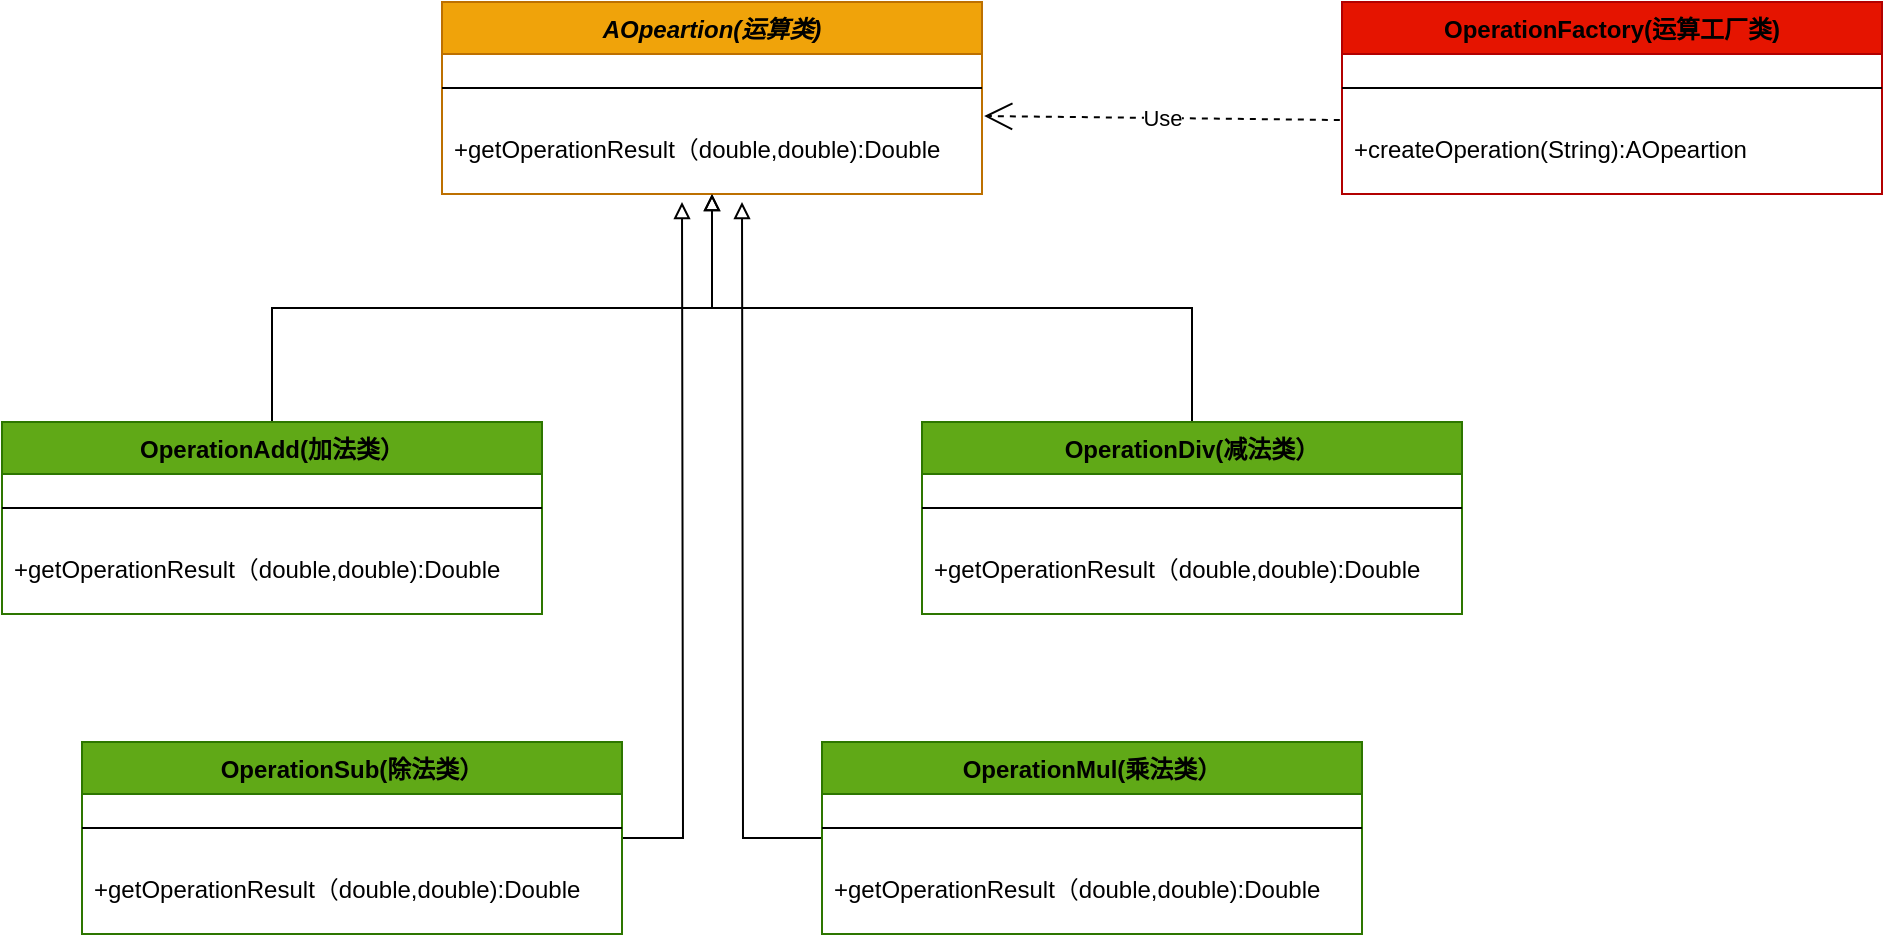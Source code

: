 <mxfile version="24.4.8" type="github">
  <diagram id="C5RBs43oDa-KdzZeNtuy" name="Page-1">
    <mxGraphModel dx="2261" dy="841" grid="1" gridSize="10" guides="1" tooltips="1" connect="1" arrows="1" fold="1" page="1" pageScale="1" pageWidth="827" pageHeight="1169" math="0" shadow="0">
      <root>
        <mxCell id="WIyWlLk6GJQsqaUBKTNV-0" />
        <mxCell id="WIyWlLk6GJQsqaUBKTNV-1" parent="WIyWlLk6GJQsqaUBKTNV-0" />
        <mxCell id="jCeas9ze2mVgH-AfVIu8-9" style="edgeStyle=orthogonalEdgeStyle;rounded=0;orthogonalLoop=1;jettySize=auto;html=1;entryX=0.5;entryY=1;entryDx=0;entryDy=0;endArrow=block;endFill=0;" edge="1" parent="WIyWlLk6GJQsqaUBKTNV-1" source="zkfFHV4jXpPFQw0GAbJ--13" target="jCeas9ze2mVgH-AfVIu8-2">
          <mxGeometry relative="1" as="geometry" />
        </mxCell>
        <mxCell id="zkfFHV4jXpPFQw0GAbJ--13" value="OperationDiv(减法类）" style="swimlane;fontStyle=1;align=center;verticalAlign=top;childLayout=stackLayout;horizontal=1;startSize=26;horizontalStack=0;resizeParent=1;resizeLast=0;collapsible=1;marginBottom=0;rounded=0;shadow=0;strokeWidth=1;fillColor=#60a917;fontColor=#000000;strokeColor=#2D7600;" parent="WIyWlLk6GJQsqaUBKTNV-1" vertex="1">
          <mxGeometry x="340" y="370" width="270" height="96" as="geometry">
            <mxRectangle x="340" y="380" width="170" height="26" as="alternateBounds" />
          </mxGeometry>
        </mxCell>
        <mxCell id="zkfFHV4jXpPFQw0GAbJ--15" value="" style="line;html=1;strokeWidth=1;align=left;verticalAlign=middle;spacingTop=-1;spacingLeft=3;spacingRight=3;rotatable=0;labelPosition=right;points=[];portConstraint=eastwest;" parent="zkfFHV4jXpPFQw0GAbJ--13" vertex="1">
          <mxGeometry y="26" width="270" height="34" as="geometry" />
        </mxCell>
        <mxCell id="zkfFHV4jXpPFQw0GAbJ--25" value="+getOperationResult（double,double):Double" style="text;align=left;verticalAlign=top;spacingLeft=4;spacingRight=4;overflow=hidden;rotatable=0;points=[[0,0.5],[1,0.5]];portConstraint=eastwest;" parent="zkfFHV4jXpPFQw0GAbJ--13" vertex="1">
          <mxGeometry y="60" width="270" height="26" as="geometry" />
        </mxCell>
        <mxCell id="jCeas9ze2mVgH-AfVIu8-2" value="AOpeartion(运算类)" style="swimlane;fontStyle=3;align=center;verticalAlign=top;childLayout=stackLayout;horizontal=1;startSize=26;horizontalStack=0;resizeParent=1;resizeLast=0;collapsible=1;marginBottom=0;rounded=0;shadow=0;strokeWidth=1;fillColor=#f0a30a;strokeColor=#BD7000;fontColor=#000000;" vertex="1" parent="WIyWlLk6GJQsqaUBKTNV-1">
          <mxGeometry x="100" y="160" width="270" height="96" as="geometry">
            <mxRectangle x="340" y="380" width="170" height="26" as="alternateBounds" />
          </mxGeometry>
        </mxCell>
        <mxCell id="jCeas9ze2mVgH-AfVIu8-3" value="" style="line;html=1;strokeWidth=1;align=left;verticalAlign=middle;spacingTop=-1;spacingLeft=3;spacingRight=3;rotatable=0;labelPosition=right;points=[];portConstraint=eastwest;" vertex="1" parent="jCeas9ze2mVgH-AfVIu8-2">
          <mxGeometry y="26" width="270" height="34" as="geometry" />
        </mxCell>
        <mxCell id="jCeas9ze2mVgH-AfVIu8-4" value="+getOperationResult（double,double):Double" style="text;align=left;verticalAlign=top;spacingLeft=4;spacingRight=4;overflow=hidden;rotatable=0;points=[[0,0.5],[1,0.5]];portConstraint=eastwest;" vertex="1" parent="jCeas9ze2mVgH-AfVIu8-2">
          <mxGeometry y="60" width="270" height="26" as="geometry" />
        </mxCell>
        <mxCell id="jCeas9ze2mVgH-AfVIu8-8" style="edgeStyle=orthogonalEdgeStyle;rounded=0;orthogonalLoop=1;jettySize=auto;html=1;entryX=0.5;entryY=1;entryDx=0;entryDy=0;endArrow=block;endFill=0;" edge="1" parent="WIyWlLk6GJQsqaUBKTNV-1" source="jCeas9ze2mVgH-AfVIu8-5" target="jCeas9ze2mVgH-AfVIu8-2">
          <mxGeometry relative="1" as="geometry" />
        </mxCell>
        <mxCell id="jCeas9ze2mVgH-AfVIu8-5" value="OperationAdd(加法类）" style="swimlane;fontStyle=1;align=center;verticalAlign=top;childLayout=stackLayout;horizontal=1;startSize=26;horizontalStack=0;resizeParent=1;resizeLast=0;collapsible=1;marginBottom=0;rounded=0;shadow=0;strokeWidth=1;fillColor=#60a917;fontColor=#000000;strokeColor=#2D7600;" vertex="1" parent="WIyWlLk6GJQsqaUBKTNV-1">
          <mxGeometry x="-120" y="370" width="270" height="96" as="geometry">
            <mxRectangle x="340" y="380" width="170" height="26" as="alternateBounds" />
          </mxGeometry>
        </mxCell>
        <mxCell id="jCeas9ze2mVgH-AfVIu8-6" value="" style="line;html=1;strokeWidth=1;align=left;verticalAlign=middle;spacingTop=-1;spacingLeft=3;spacingRight=3;rotatable=0;labelPosition=right;points=[];portConstraint=eastwest;" vertex="1" parent="jCeas9ze2mVgH-AfVIu8-5">
          <mxGeometry y="26" width="270" height="34" as="geometry" />
        </mxCell>
        <mxCell id="jCeas9ze2mVgH-AfVIu8-7" value="+getOperationResult（double,double):Double" style="text;align=left;verticalAlign=top;spacingLeft=4;spacingRight=4;overflow=hidden;rotatable=0;points=[[0,0.5],[1,0.5]];portConstraint=eastwest;" vertex="1" parent="jCeas9ze2mVgH-AfVIu8-5">
          <mxGeometry y="60" width="270" height="26" as="geometry" />
        </mxCell>
        <mxCell id="jCeas9ze2mVgH-AfVIu8-22" style="edgeStyle=orthogonalEdgeStyle;rounded=0;orthogonalLoop=1;jettySize=auto;html=1;endArrow=block;endFill=0;" edge="1" parent="WIyWlLk6GJQsqaUBKTNV-1" source="jCeas9ze2mVgH-AfVIu8-10">
          <mxGeometry relative="1" as="geometry">
            <mxPoint x="220" y="260" as="targetPoint" />
          </mxGeometry>
        </mxCell>
        <mxCell id="jCeas9ze2mVgH-AfVIu8-10" value="OperationSub(除法类）" style="swimlane;fontStyle=1;align=center;verticalAlign=top;childLayout=stackLayout;horizontal=1;startSize=26;horizontalStack=0;resizeParent=1;resizeLast=0;collapsible=1;marginBottom=0;rounded=0;shadow=0;strokeWidth=1;fillColor=#60a917;fontColor=#000000;strokeColor=#2D7600;" vertex="1" parent="WIyWlLk6GJQsqaUBKTNV-1">
          <mxGeometry x="-80" y="530" width="270" height="96" as="geometry">
            <mxRectangle x="340" y="380" width="170" height="26" as="alternateBounds" />
          </mxGeometry>
        </mxCell>
        <mxCell id="jCeas9ze2mVgH-AfVIu8-11" value="" style="line;html=1;strokeWidth=1;align=left;verticalAlign=middle;spacingTop=-1;spacingLeft=3;spacingRight=3;rotatable=0;labelPosition=right;points=[];portConstraint=eastwest;" vertex="1" parent="jCeas9ze2mVgH-AfVIu8-10">
          <mxGeometry y="26" width="270" height="34" as="geometry" />
        </mxCell>
        <mxCell id="jCeas9ze2mVgH-AfVIu8-12" value="+getOperationResult（double,double):Double" style="text;align=left;verticalAlign=top;spacingLeft=4;spacingRight=4;overflow=hidden;rotatable=0;points=[[0,0.5],[1,0.5]];portConstraint=eastwest;" vertex="1" parent="jCeas9ze2mVgH-AfVIu8-10">
          <mxGeometry y="60" width="270" height="26" as="geometry" />
        </mxCell>
        <mxCell id="jCeas9ze2mVgH-AfVIu8-17" style="edgeStyle=orthogonalEdgeStyle;rounded=0;orthogonalLoop=1;jettySize=auto;html=1;endArrow=block;endFill=0;" edge="1" parent="WIyWlLk6GJQsqaUBKTNV-1" source="jCeas9ze2mVgH-AfVIu8-13">
          <mxGeometry relative="1" as="geometry">
            <mxPoint x="250" y="260" as="targetPoint" />
          </mxGeometry>
        </mxCell>
        <mxCell id="jCeas9ze2mVgH-AfVIu8-13" value="OperationMul(乘法类）" style="swimlane;fontStyle=1;align=center;verticalAlign=top;childLayout=stackLayout;horizontal=1;startSize=26;horizontalStack=0;resizeParent=1;resizeLast=0;collapsible=1;marginBottom=0;rounded=0;shadow=0;strokeWidth=1;fillColor=#60a917;fontColor=#000000;strokeColor=#2D7600;" vertex="1" parent="WIyWlLk6GJQsqaUBKTNV-1">
          <mxGeometry x="290" y="530" width="270" height="96" as="geometry">
            <mxRectangle x="340" y="380" width="170" height="26" as="alternateBounds" />
          </mxGeometry>
        </mxCell>
        <mxCell id="jCeas9ze2mVgH-AfVIu8-14" value="" style="line;html=1;strokeWidth=1;align=left;verticalAlign=middle;spacingTop=-1;spacingLeft=3;spacingRight=3;rotatable=0;labelPosition=right;points=[];portConstraint=eastwest;" vertex="1" parent="jCeas9ze2mVgH-AfVIu8-13">
          <mxGeometry y="26" width="270" height="34" as="geometry" />
        </mxCell>
        <mxCell id="jCeas9ze2mVgH-AfVIu8-15" value="+getOperationResult（double,double):Double" style="text;align=left;verticalAlign=top;spacingLeft=4;spacingRight=4;overflow=hidden;rotatable=0;points=[[0,0.5],[1,0.5]];portConstraint=eastwest;" vertex="1" parent="jCeas9ze2mVgH-AfVIu8-13">
          <mxGeometry y="60" width="270" height="26" as="geometry" />
        </mxCell>
        <mxCell id="jCeas9ze2mVgH-AfVIu8-23" value="OperationFactory(运算工厂类)" style="swimlane;fontStyle=1;align=center;verticalAlign=top;childLayout=stackLayout;horizontal=1;startSize=26;horizontalStack=0;resizeParent=1;resizeLast=0;collapsible=1;marginBottom=0;rounded=0;shadow=0;strokeWidth=1;fillColor=#e51400;strokeColor=#B20000;fontColor=#000000;" vertex="1" parent="WIyWlLk6GJQsqaUBKTNV-1">
          <mxGeometry x="550" y="160" width="270" height="96" as="geometry">
            <mxRectangle x="340" y="380" width="170" height="26" as="alternateBounds" />
          </mxGeometry>
        </mxCell>
        <mxCell id="jCeas9ze2mVgH-AfVIu8-24" value="" style="line;html=1;strokeWidth=1;align=left;verticalAlign=middle;spacingTop=-1;spacingLeft=3;spacingRight=3;rotatable=0;labelPosition=right;points=[];portConstraint=eastwest;" vertex="1" parent="jCeas9ze2mVgH-AfVIu8-23">
          <mxGeometry y="26" width="270" height="34" as="geometry" />
        </mxCell>
        <mxCell id="jCeas9ze2mVgH-AfVIu8-25" value="+createOperation(String):AOpeartion" style="text;align=left;verticalAlign=top;spacingLeft=4;spacingRight=4;overflow=hidden;rotatable=0;points=[[0,0.5],[1,0.5]];portConstraint=eastwest;" vertex="1" parent="jCeas9ze2mVgH-AfVIu8-23">
          <mxGeometry y="60" width="270" height="26" as="geometry" />
        </mxCell>
        <mxCell id="jCeas9ze2mVgH-AfVIu8-27" value="Use" style="endArrow=open;endSize=12;dashed=1;html=1;rounded=0;entryX=1.004;entryY=-0.115;entryDx=0;entryDy=0;entryPerimeter=0;exitX=-0.004;exitY=-0.038;exitDx=0;exitDy=0;exitPerimeter=0;" edge="1" parent="WIyWlLk6GJQsqaUBKTNV-1" source="jCeas9ze2mVgH-AfVIu8-25" target="jCeas9ze2mVgH-AfVIu8-4">
          <mxGeometry width="160" relative="1" as="geometry">
            <mxPoint x="510" y="290" as="sourcePoint" />
            <mxPoint x="670" y="290" as="targetPoint" />
          </mxGeometry>
        </mxCell>
      </root>
    </mxGraphModel>
  </diagram>
</mxfile>
